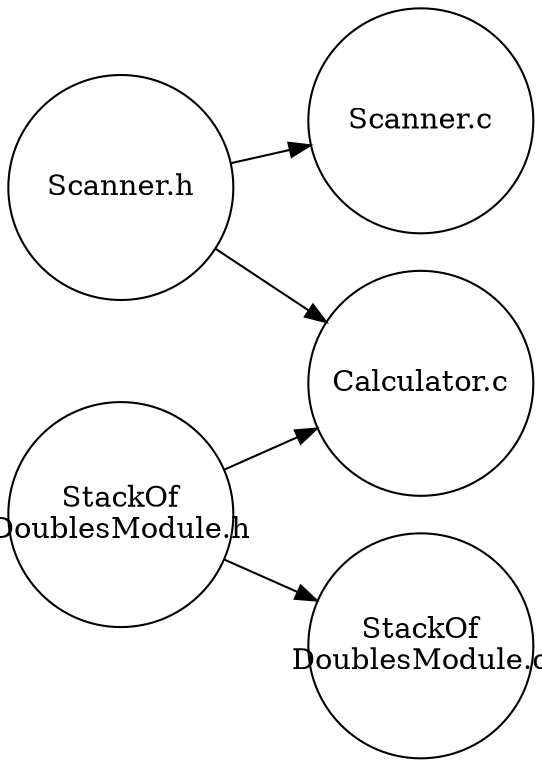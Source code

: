 digraph G {

node [shape=circle];
rankdir=LR;

calcu [label="Calculator.c",fixedsize="true",width=1.5, height=0.8];
scannerc [label="Scanner.c",fixedsize="true", width=1.5, height=0.8];
scannerh [label="Scanner.h",fixedsize="true", width=1.5, height=0.8];
modulostackc [label="StackOf\nDoublesModule.c", fixedsize="true",width=1.5, height=0.8];
modulostackh [label="StackOf\nDoublesModule.h", fixedsize="true",width=1.5, height=0.8];


scannerh -> scannerc [];
scannerh -> calcu [];
modulostackh -> calcu [];
modulostackh -> modulostackc[];
}
//dot -Tpng -o Dependencias.png Dependencias.gv